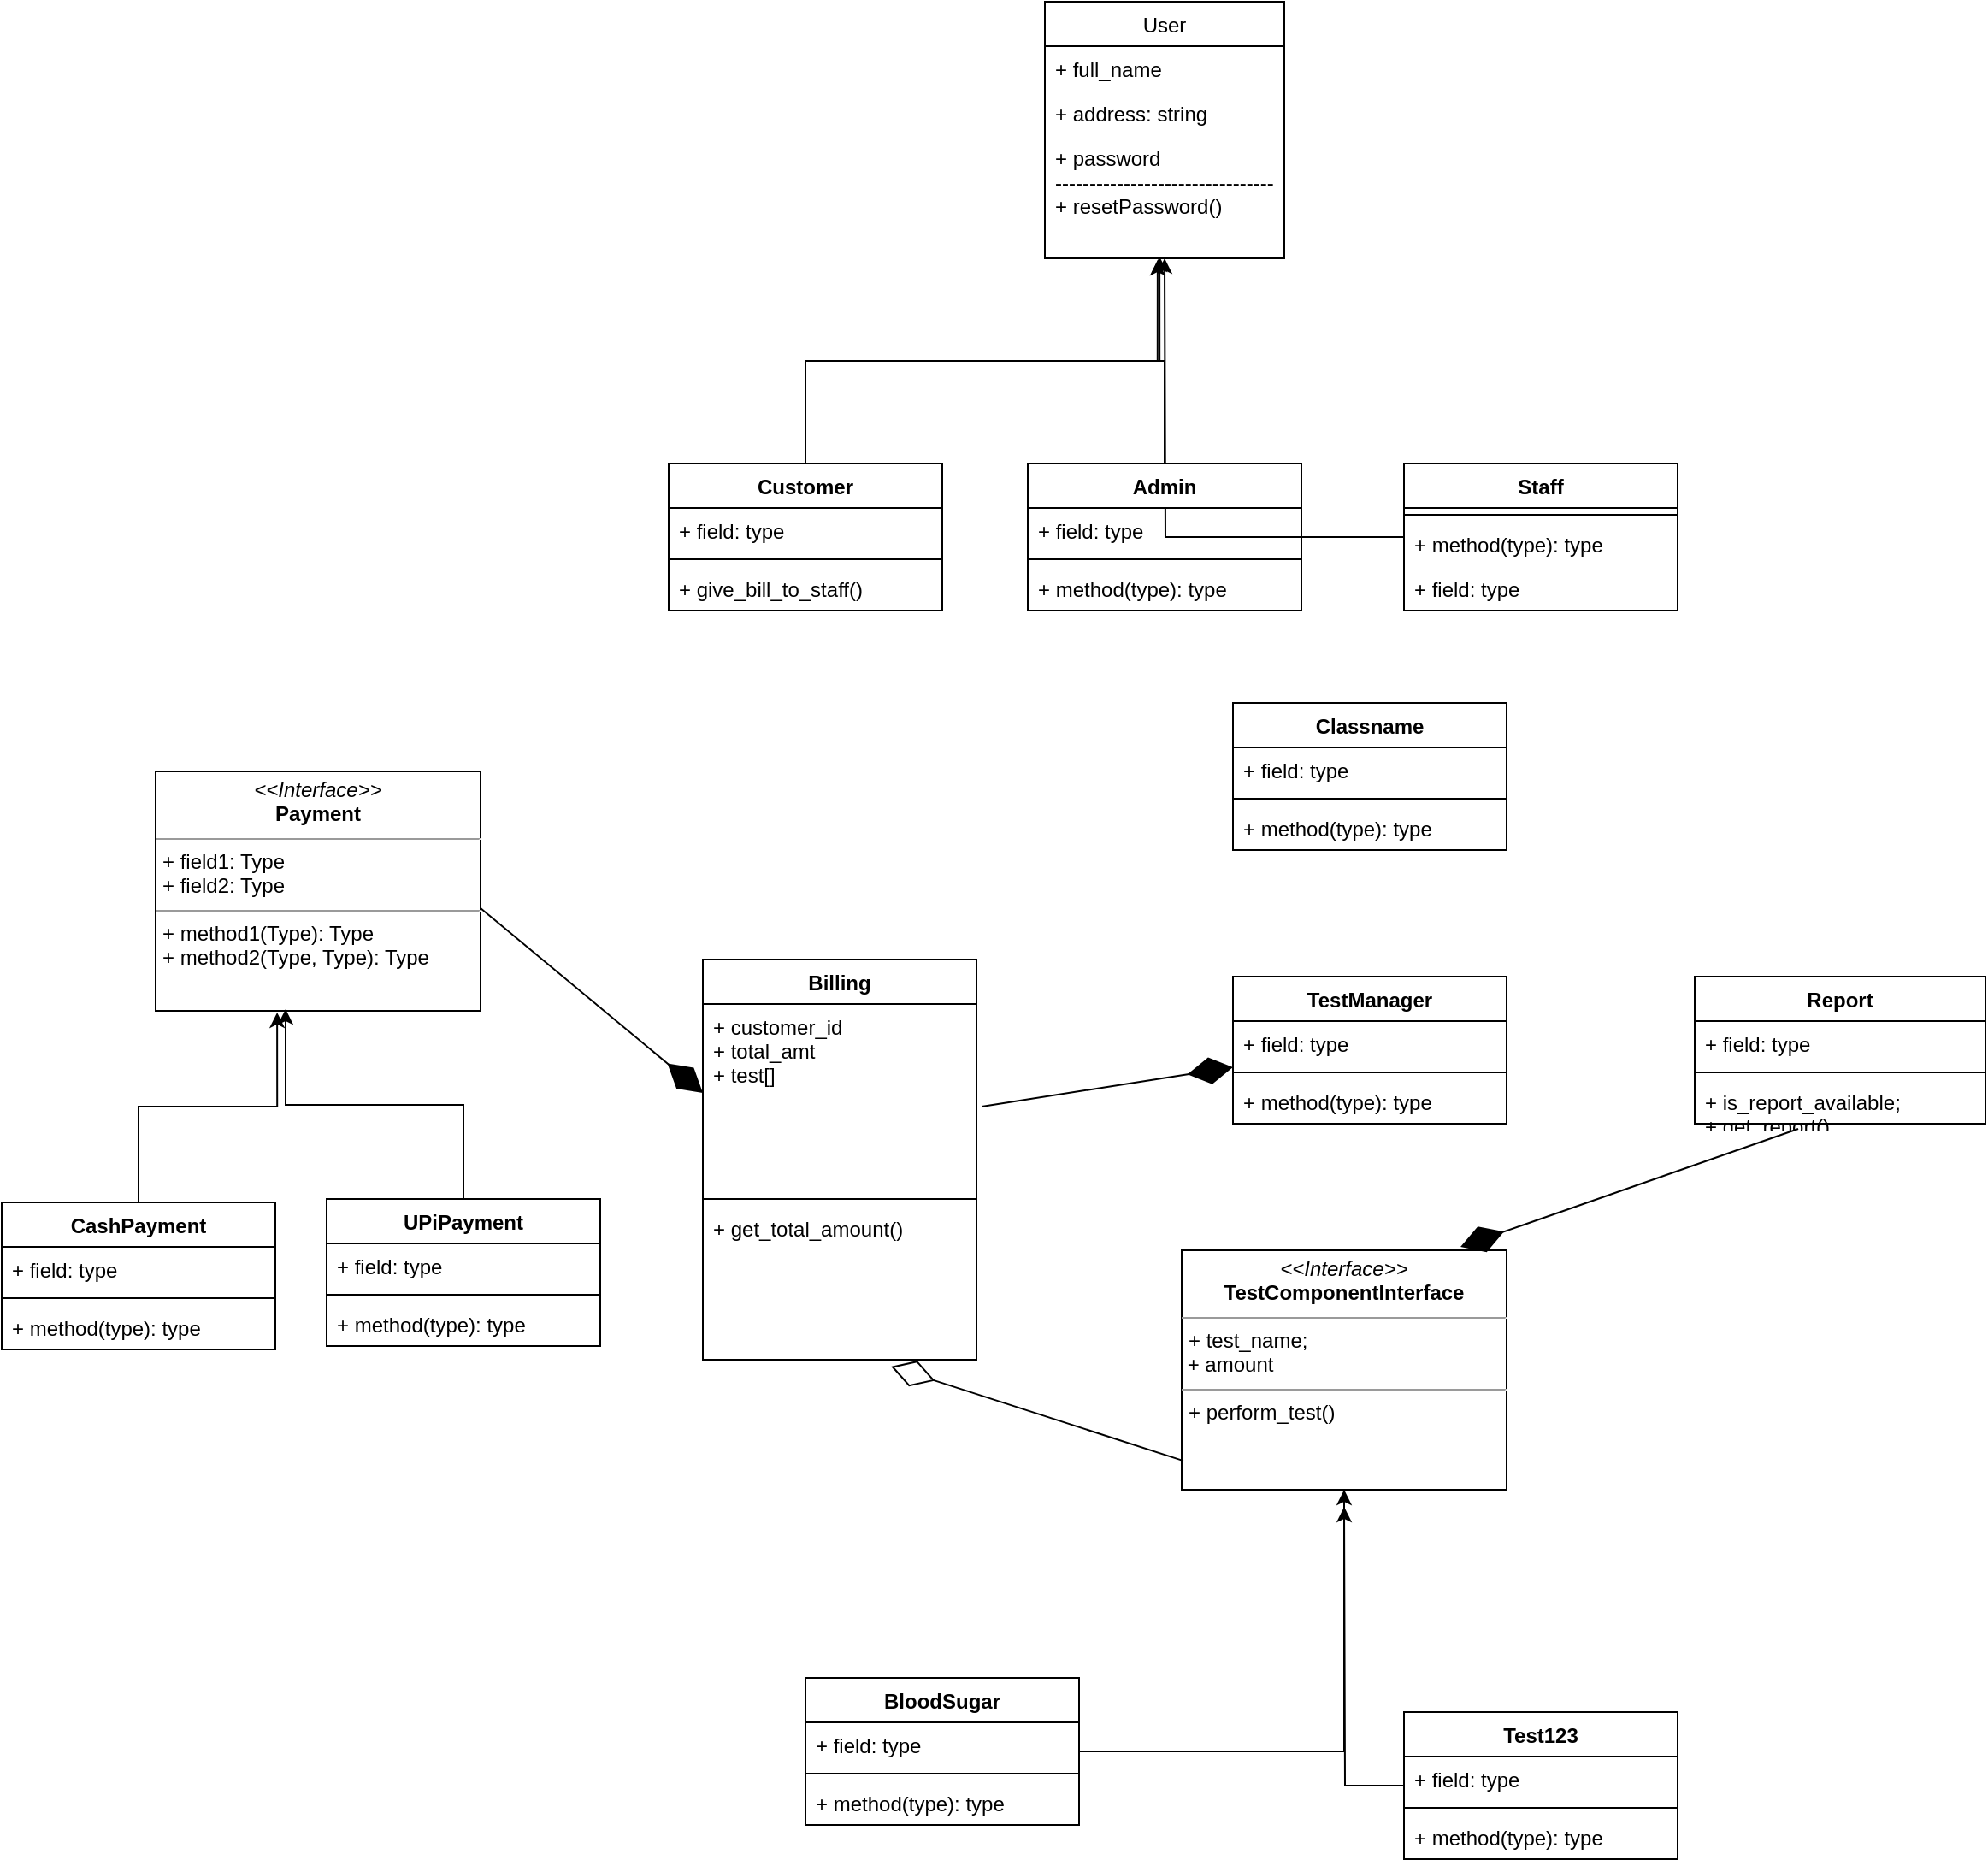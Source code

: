 <mxfile version="13.7.3" type="github"><diagram id="C5RBs43oDa-KdzZeNtuy" name="Page-1"><mxGraphModel dx="2902" dy="1598" grid="1" gridSize="10" guides="1" tooltips="1" connect="1" arrows="1" fold="1" page="1" pageScale="1" pageWidth="827" pageHeight="1169" math="0" shadow="0"><root><mxCell id="WIyWlLk6GJQsqaUBKTNV-0"/><mxCell id="WIyWlLk6GJQsqaUBKTNV-1" parent="WIyWlLk6GJQsqaUBKTNV-0"/><mxCell id="D2DmkI0IMiMx7eD6b_ZO-0" value="User" style="swimlane;fontStyle=0;childLayout=stackLayout;horizontal=1;startSize=26;fillColor=none;horizontalStack=0;resizeParent=1;resizeParentMax=0;resizeLast=0;collapsible=1;marginBottom=0;" vertex="1" parent="WIyWlLk6GJQsqaUBKTNV-1"><mxGeometry x="360" y="30" width="140" height="150" as="geometry"/></mxCell><mxCell id="D2DmkI0IMiMx7eD6b_ZO-1" value="+ full_name" style="text;strokeColor=none;fillColor=none;align=left;verticalAlign=top;spacingLeft=4;spacingRight=4;overflow=hidden;rotatable=0;points=[[0,0.5],[1,0.5]];portConstraint=eastwest;" vertex="1" parent="D2DmkI0IMiMx7eD6b_ZO-0"><mxGeometry y="26" width="140" height="26" as="geometry"/></mxCell><mxCell id="D2DmkI0IMiMx7eD6b_ZO-2" value="+ address: string" style="text;strokeColor=none;fillColor=none;align=left;verticalAlign=top;spacingLeft=4;spacingRight=4;overflow=hidden;rotatable=0;points=[[0,0.5],[1,0.5]];portConstraint=eastwest;" vertex="1" parent="D2DmkI0IMiMx7eD6b_ZO-0"><mxGeometry y="52" width="140" height="26" as="geometry"/></mxCell><mxCell id="D2DmkI0IMiMx7eD6b_ZO-3" value="+ password&#xa;--------------------------------&#xa;+ resetPassword()" style="text;strokeColor=none;fillColor=none;align=left;verticalAlign=top;spacingLeft=4;spacingRight=4;overflow=hidden;rotatable=0;points=[[0,0.5],[1,0.5]];portConstraint=eastwest;" vertex="1" parent="D2DmkI0IMiMx7eD6b_ZO-0"><mxGeometry y="78" width="140" height="72" as="geometry"/></mxCell><mxCell id="D2DmkI0IMiMx7eD6b_ZO-16" style="edgeStyle=orthogonalEdgeStyle;rounded=0;orthogonalLoop=1;jettySize=auto;html=1;entryX=0.479;entryY=0.986;entryDx=0;entryDy=0;entryPerimeter=0;" edge="1" parent="WIyWlLk6GJQsqaUBKTNV-1" source="D2DmkI0IMiMx7eD6b_ZO-4" target="D2DmkI0IMiMx7eD6b_ZO-3"><mxGeometry relative="1" as="geometry"/></mxCell><mxCell id="D2DmkI0IMiMx7eD6b_ZO-18" style="edgeStyle=orthogonalEdgeStyle;rounded=0;orthogonalLoop=1;jettySize=auto;html=1;" edge="1" parent="WIyWlLk6GJQsqaUBKTNV-1" source="D2DmkI0IMiMx7eD6b_ZO-12"><mxGeometry relative="1" as="geometry"><mxPoint x="430" y="180" as="targetPoint"/></mxGeometry></mxCell><mxCell id="D2DmkI0IMiMx7eD6b_ZO-17" style="edgeStyle=orthogonalEdgeStyle;rounded=0;orthogonalLoop=1;jettySize=auto;html=1;entryX=0.471;entryY=1.014;entryDx=0;entryDy=0;entryPerimeter=0;" edge="1" parent="WIyWlLk6GJQsqaUBKTNV-1" source="D2DmkI0IMiMx7eD6b_ZO-8" target="D2DmkI0IMiMx7eD6b_ZO-3"><mxGeometry relative="1" as="geometry"/></mxCell><mxCell id="D2DmkI0IMiMx7eD6b_ZO-8" value="Admin" style="swimlane;fontStyle=1;align=center;verticalAlign=top;childLayout=stackLayout;horizontal=1;startSize=26;horizontalStack=0;resizeParent=1;resizeParentMax=0;resizeLast=0;collapsible=1;marginBottom=0;" vertex="1" parent="WIyWlLk6GJQsqaUBKTNV-1"><mxGeometry x="350" y="300" width="160" height="86" as="geometry"/></mxCell><mxCell id="D2DmkI0IMiMx7eD6b_ZO-9" value="+ field: type" style="text;strokeColor=none;fillColor=none;align=left;verticalAlign=top;spacingLeft=4;spacingRight=4;overflow=hidden;rotatable=0;points=[[0,0.5],[1,0.5]];portConstraint=eastwest;" vertex="1" parent="D2DmkI0IMiMx7eD6b_ZO-8"><mxGeometry y="26" width="160" height="26" as="geometry"/></mxCell><mxCell id="D2DmkI0IMiMx7eD6b_ZO-10" value="" style="line;strokeWidth=1;fillColor=none;align=left;verticalAlign=middle;spacingTop=-1;spacingLeft=3;spacingRight=3;rotatable=0;labelPosition=right;points=[];portConstraint=eastwest;" vertex="1" parent="D2DmkI0IMiMx7eD6b_ZO-8"><mxGeometry y="52" width="160" height="8" as="geometry"/></mxCell><mxCell id="D2DmkI0IMiMx7eD6b_ZO-11" value="+ method(type): type" style="text;strokeColor=none;fillColor=none;align=left;verticalAlign=top;spacingLeft=4;spacingRight=4;overflow=hidden;rotatable=0;points=[[0,0.5],[1,0.5]];portConstraint=eastwest;" vertex="1" parent="D2DmkI0IMiMx7eD6b_ZO-8"><mxGeometry y="60" width="160" height="26" as="geometry"/></mxCell><mxCell id="D2DmkI0IMiMx7eD6b_ZO-4" value="Customer" style="swimlane;fontStyle=1;align=center;verticalAlign=top;childLayout=stackLayout;horizontal=1;startSize=26;horizontalStack=0;resizeParent=1;resizeParentMax=0;resizeLast=0;collapsible=1;marginBottom=0;" vertex="1" parent="WIyWlLk6GJQsqaUBKTNV-1"><mxGeometry x="140" y="300" width="160" height="86" as="geometry"/></mxCell><mxCell id="D2DmkI0IMiMx7eD6b_ZO-5" value="+ field: type" style="text;strokeColor=none;fillColor=none;align=left;verticalAlign=top;spacingLeft=4;spacingRight=4;overflow=hidden;rotatable=0;points=[[0,0.5],[1,0.5]];portConstraint=eastwest;" vertex="1" parent="D2DmkI0IMiMx7eD6b_ZO-4"><mxGeometry y="26" width="160" height="26" as="geometry"/></mxCell><mxCell id="D2DmkI0IMiMx7eD6b_ZO-6" value="" style="line;strokeWidth=1;fillColor=none;align=left;verticalAlign=middle;spacingTop=-1;spacingLeft=3;spacingRight=3;rotatable=0;labelPosition=right;points=[];portConstraint=eastwest;" vertex="1" parent="D2DmkI0IMiMx7eD6b_ZO-4"><mxGeometry y="52" width="160" height="8" as="geometry"/></mxCell><mxCell id="D2DmkI0IMiMx7eD6b_ZO-7" value="+ give_bill_to_staff()" style="text;strokeColor=none;fillColor=none;align=left;verticalAlign=top;spacingLeft=4;spacingRight=4;overflow=hidden;rotatable=0;points=[[0,0.5],[1,0.5]];portConstraint=eastwest;" vertex="1" parent="D2DmkI0IMiMx7eD6b_ZO-4"><mxGeometry y="60" width="160" height="26" as="geometry"/></mxCell><mxCell id="D2DmkI0IMiMx7eD6b_ZO-12" value="Staff" style="swimlane;fontStyle=1;align=center;verticalAlign=top;childLayout=stackLayout;horizontal=1;startSize=26;horizontalStack=0;resizeParent=1;resizeParentMax=0;resizeLast=0;collapsible=1;marginBottom=0;" vertex="1" parent="WIyWlLk6GJQsqaUBKTNV-1"><mxGeometry x="570" y="300" width="160" height="86" as="geometry"/></mxCell><mxCell id="D2DmkI0IMiMx7eD6b_ZO-14" value="" style="line;strokeWidth=1;fillColor=none;align=left;verticalAlign=middle;spacingTop=-1;spacingLeft=3;spacingRight=3;rotatable=0;labelPosition=right;points=[];portConstraint=eastwest;" vertex="1" parent="D2DmkI0IMiMx7eD6b_ZO-12"><mxGeometry y="26" width="160" height="8" as="geometry"/></mxCell><mxCell id="D2DmkI0IMiMx7eD6b_ZO-15" value="+ method(type): type" style="text;strokeColor=none;fillColor=none;align=left;verticalAlign=top;spacingLeft=4;spacingRight=4;overflow=hidden;rotatable=0;points=[[0,0.5],[1,0.5]];portConstraint=eastwest;" vertex="1" parent="D2DmkI0IMiMx7eD6b_ZO-12"><mxGeometry y="34" width="160" height="26" as="geometry"/></mxCell><mxCell id="D2DmkI0IMiMx7eD6b_ZO-13" value="+ field: type" style="text;strokeColor=none;fillColor=none;align=left;verticalAlign=top;spacingLeft=4;spacingRight=4;overflow=hidden;rotatable=0;points=[[0,0.5],[1,0.5]];portConstraint=eastwest;" vertex="1" parent="D2DmkI0IMiMx7eD6b_ZO-12"><mxGeometry y="60" width="160" height="26" as="geometry"/></mxCell><mxCell id="D2DmkI0IMiMx7eD6b_ZO-27" value="&lt;p style=&quot;margin: 0px ; margin-top: 4px ; text-align: center&quot;&gt;&lt;i&gt;&amp;lt;&amp;lt;Interface&amp;gt;&amp;gt;&lt;/i&gt;&lt;br&gt;&lt;b&gt;Payment&lt;/b&gt;&lt;/p&gt;&lt;hr size=&quot;1&quot;&gt;&lt;p style=&quot;margin: 0px ; margin-left: 4px&quot;&gt;+ field1: Type&lt;br&gt;+ field2: Type&lt;/p&gt;&lt;hr size=&quot;1&quot;&gt;&lt;p style=&quot;margin: 0px ; margin-left: 4px&quot;&gt;+ method1(Type): Type&lt;br&gt;+ method2(Type, Type): Type&lt;/p&gt;" style="verticalAlign=top;align=left;overflow=fill;fontSize=12;fontFamily=Helvetica;html=1;" vertex="1" parent="WIyWlLk6GJQsqaUBKTNV-1"><mxGeometry x="-160" y="480" width="190" height="140" as="geometry"/></mxCell><mxCell id="D2DmkI0IMiMx7eD6b_ZO-28" value="" style="endArrow=diamondThin;endFill=1;endSize=24;html=1;entryX=0;entryY=0.5;entryDx=0;entryDy=0;" edge="1" parent="WIyWlLk6GJQsqaUBKTNV-1" target="D2DmkI0IMiMx7eD6b_ZO-29"><mxGeometry width="160" relative="1" as="geometry"><mxPoint x="30" y="560" as="sourcePoint"/><mxPoint x="170" y="560" as="targetPoint"/></mxGeometry></mxCell><mxCell id="D2DmkI0IMiMx7eD6b_ZO-38" style="edgeStyle=orthogonalEdgeStyle;rounded=0;orthogonalLoop=1;jettySize=auto;html=1;entryX=0.374;entryY=1.007;entryDx=0;entryDy=0;entryPerimeter=0;" edge="1" parent="WIyWlLk6GJQsqaUBKTNV-1" source="D2DmkI0IMiMx7eD6b_ZO-30" target="D2DmkI0IMiMx7eD6b_ZO-27"><mxGeometry relative="1" as="geometry"/></mxCell><mxCell id="D2DmkI0IMiMx7eD6b_ZO-39" style="edgeStyle=orthogonalEdgeStyle;rounded=0;orthogonalLoop=1;jettySize=auto;html=1;entryX=0.4;entryY=0.993;entryDx=0;entryDy=0;entryPerimeter=0;" edge="1" parent="WIyWlLk6GJQsqaUBKTNV-1" source="D2DmkI0IMiMx7eD6b_ZO-34" target="D2DmkI0IMiMx7eD6b_ZO-27"><mxGeometry relative="1" as="geometry"/></mxCell><mxCell id="D2DmkI0IMiMx7eD6b_ZO-30" value="CashPayment" style="swimlane;fontStyle=1;align=center;verticalAlign=top;childLayout=stackLayout;horizontal=1;startSize=26;horizontalStack=0;resizeParent=1;resizeParentMax=0;resizeLast=0;collapsible=1;marginBottom=0;" vertex="1" parent="WIyWlLk6GJQsqaUBKTNV-1"><mxGeometry x="-250" y="732" width="160" height="86" as="geometry"/></mxCell><mxCell id="D2DmkI0IMiMx7eD6b_ZO-31" value="+ field: type" style="text;strokeColor=none;fillColor=none;align=left;verticalAlign=top;spacingLeft=4;spacingRight=4;overflow=hidden;rotatable=0;points=[[0,0.5],[1,0.5]];portConstraint=eastwest;" vertex="1" parent="D2DmkI0IMiMx7eD6b_ZO-30"><mxGeometry y="26" width="160" height="26" as="geometry"/></mxCell><mxCell id="D2DmkI0IMiMx7eD6b_ZO-32" value="" style="line;strokeWidth=1;fillColor=none;align=left;verticalAlign=middle;spacingTop=-1;spacingLeft=3;spacingRight=3;rotatable=0;labelPosition=right;points=[];portConstraint=eastwest;" vertex="1" parent="D2DmkI0IMiMx7eD6b_ZO-30"><mxGeometry y="52" width="160" height="8" as="geometry"/></mxCell><mxCell id="D2DmkI0IMiMx7eD6b_ZO-33" value="+ method(type): type" style="text;strokeColor=none;fillColor=none;align=left;verticalAlign=top;spacingLeft=4;spacingRight=4;overflow=hidden;rotatable=0;points=[[0,0.5],[1,0.5]];portConstraint=eastwest;" vertex="1" parent="D2DmkI0IMiMx7eD6b_ZO-30"><mxGeometry y="60" width="160" height="26" as="geometry"/></mxCell><mxCell id="D2DmkI0IMiMx7eD6b_ZO-34" value="UPiPayment" style="swimlane;fontStyle=1;align=center;verticalAlign=top;childLayout=stackLayout;horizontal=1;startSize=26;horizontalStack=0;resizeParent=1;resizeParentMax=0;resizeLast=0;collapsible=1;marginBottom=0;" vertex="1" parent="WIyWlLk6GJQsqaUBKTNV-1"><mxGeometry x="-60" y="730" width="160" height="86" as="geometry"/></mxCell><mxCell id="D2DmkI0IMiMx7eD6b_ZO-35" value="+ field: type" style="text;strokeColor=none;fillColor=none;align=left;verticalAlign=top;spacingLeft=4;spacingRight=4;overflow=hidden;rotatable=0;points=[[0,0.5],[1,0.5]];portConstraint=eastwest;" vertex="1" parent="D2DmkI0IMiMx7eD6b_ZO-34"><mxGeometry y="26" width="160" height="26" as="geometry"/></mxCell><mxCell id="D2DmkI0IMiMx7eD6b_ZO-36" value="" style="line;strokeWidth=1;fillColor=none;align=left;verticalAlign=middle;spacingTop=-1;spacingLeft=3;spacingRight=3;rotatable=0;labelPosition=right;points=[];portConstraint=eastwest;" vertex="1" parent="D2DmkI0IMiMx7eD6b_ZO-34"><mxGeometry y="52" width="160" height="8" as="geometry"/></mxCell><mxCell id="D2DmkI0IMiMx7eD6b_ZO-37" value="+ method(type): type" style="text;strokeColor=none;fillColor=none;align=left;verticalAlign=top;spacingLeft=4;spacingRight=4;overflow=hidden;rotatable=0;points=[[0,0.5],[1,0.5]];portConstraint=eastwest;" vertex="1" parent="D2DmkI0IMiMx7eD6b_ZO-34"><mxGeometry y="60" width="160" height="26" as="geometry"/></mxCell><mxCell id="D2DmkI0IMiMx7eD6b_ZO-23" value="Billing" style="swimlane;fontStyle=1;align=center;verticalAlign=top;childLayout=stackLayout;horizontal=1;startSize=26;horizontalStack=0;resizeParent=1;resizeParentMax=0;resizeLast=0;collapsible=1;marginBottom=0;" vertex="1" parent="WIyWlLk6GJQsqaUBKTNV-1"><mxGeometry x="160" y="590" width="160" height="234" as="geometry"/></mxCell><mxCell id="D2DmkI0IMiMx7eD6b_ZO-29" value="+ customer_id&#xa;+ total_amt&#xa;+ test[]&#xa; &#xa;" style="text;strokeColor=none;fillColor=none;align=left;verticalAlign=top;spacingLeft=4;spacingRight=4;overflow=hidden;rotatable=0;points=[[0,0.5],[1,0.5]];portConstraint=eastwest;" vertex="1" parent="D2DmkI0IMiMx7eD6b_ZO-23"><mxGeometry y="26" width="160" height="104" as="geometry"/></mxCell><mxCell id="D2DmkI0IMiMx7eD6b_ZO-24" value="&#xa;&#xa;" style="text;strokeColor=none;fillColor=none;align=left;verticalAlign=top;spacingLeft=4;spacingRight=4;overflow=hidden;rotatable=0;points=[[0,0.5],[1,0.5]];portConstraint=eastwest;" vertex="1" parent="D2DmkI0IMiMx7eD6b_ZO-23"><mxGeometry y="130" width="160" height="6" as="geometry"/></mxCell><mxCell id="D2DmkI0IMiMx7eD6b_ZO-25" value="" style="line;strokeWidth=1;fillColor=none;align=left;verticalAlign=middle;spacingTop=-1;spacingLeft=3;spacingRight=3;rotatable=0;labelPosition=right;points=[];portConstraint=eastwest;" vertex="1" parent="D2DmkI0IMiMx7eD6b_ZO-23"><mxGeometry y="136" width="160" height="8" as="geometry"/></mxCell><mxCell id="D2DmkI0IMiMx7eD6b_ZO-26" value="+ get_total_amount()&#xa;" style="text;strokeColor=none;fillColor=none;align=left;verticalAlign=top;spacingLeft=4;spacingRight=4;overflow=hidden;rotatable=0;points=[[0,0.5],[1,0.5]];portConstraint=eastwest;" vertex="1" parent="D2DmkI0IMiMx7eD6b_ZO-23"><mxGeometry y="144" width="160" height="90" as="geometry"/></mxCell><mxCell id="D2DmkI0IMiMx7eD6b_ZO-45" value="" style="endArrow=diamondThin;endFill=1;endSize=24;html=1;entryX=0;entryY=1.038;entryDx=0;entryDy=0;entryPerimeter=0;exitX=1.019;exitY=0.577;exitDx=0;exitDy=0;exitPerimeter=0;" edge="1" parent="WIyWlLk6GJQsqaUBKTNV-1" source="D2DmkI0IMiMx7eD6b_ZO-29" target="D2DmkI0IMiMx7eD6b_ZO-42"><mxGeometry width="160" relative="1" as="geometry"><mxPoint x="340" y="610" as="sourcePoint"/><mxPoint x="470" y="718" as="targetPoint"/></mxGeometry></mxCell><mxCell id="D2DmkI0IMiMx7eD6b_ZO-41" value="TestManager" style="swimlane;fontStyle=1;align=center;verticalAlign=top;childLayout=stackLayout;horizontal=1;startSize=26;horizontalStack=0;resizeParent=1;resizeParentMax=0;resizeLast=0;collapsible=1;marginBottom=0;" vertex="1" parent="WIyWlLk6GJQsqaUBKTNV-1"><mxGeometry x="470" y="600" width="160" height="86" as="geometry"/></mxCell><mxCell id="D2DmkI0IMiMx7eD6b_ZO-42" value="+ field: type" style="text;strokeColor=none;fillColor=none;align=left;verticalAlign=top;spacingLeft=4;spacingRight=4;overflow=hidden;rotatable=0;points=[[0,0.5],[1,0.5]];portConstraint=eastwest;" vertex="1" parent="D2DmkI0IMiMx7eD6b_ZO-41"><mxGeometry y="26" width="160" height="26" as="geometry"/></mxCell><mxCell id="D2DmkI0IMiMx7eD6b_ZO-43" value="" style="line;strokeWidth=1;fillColor=none;align=left;verticalAlign=middle;spacingTop=-1;spacingLeft=3;spacingRight=3;rotatable=0;labelPosition=right;points=[];portConstraint=eastwest;" vertex="1" parent="D2DmkI0IMiMx7eD6b_ZO-41"><mxGeometry y="52" width="160" height="8" as="geometry"/></mxCell><mxCell id="D2DmkI0IMiMx7eD6b_ZO-44" value="+ method(type): type" style="text;strokeColor=none;fillColor=none;align=left;verticalAlign=top;spacingLeft=4;spacingRight=4;overflow=hidden;rotatable=0;points=[[0,0.5],[1,0.5]];portConstraint=eastwest;" vertex="1" parent="D2DmkI0IMiMx7eD6b_ZO-41"><mxGeometry y="60" width="160" height="26" as="geometry"/></mxCell><mxCell id="D2DmkI0IMiMx7eD6b_ZO-46" value="&lt;p style=&quot;margin: 0px ; margin-top: 4px ; text-align: center&quot;&gt;&lt;i&gt;&amp;lt;&amp;lt;Interface&amp;gt;&amp;gt;&lt;/i&gt;&lt;br&gt;&lt;b&gt;TestComponentInterface&lt;/b&gt;&lt;/p&gt;&lt;hr size=&quot;1&quot;&gt;&lt;p style=&quot;margin: 0px ; margin-left: 4px&quot;&gt;+ test_name;&lt;/p&gt;&amp;nbsp;+ amount&lt;br style=&quot;padding: 0px ; margin: 0px&quot;&gt;&lt;hr size=&quot;1&quot;&gt;&lt;p style=&quot;margin: 0px ; margin-left: 4px&quot;&gt;+ perform_test()&lt;/p&gt;" style="verticalAlign=top;align=left;overflow=fill;fontSize=12;fontFamily=Helvetica;html=1;" vertex="1" parent="WIyWlLk6GJQsqaUBKTNV-1"><mxGeometry x="440" y="760" width="190" height="140" as="geometry"/></mxCell><mxCell id="D2DmkI0IMiMx7eD6b_ZO-57" style="edgeStyle=orthogonalEdgeStyle;rounded=0;orthogonalLoop=1;jettySize=auto;html=1;entryX=0.5;entryY=1;entryDx=0;entryDy=0;" edge="1" parent="WIyWlLk6GJQsqaUBKTNV-1" source="D2DmkI0IMiMx7eD6b_ZO-51" target="D2DmkI0IMiMx7eD6b_ZO-46"><mxGeometry relative="1" as="geometry"/></mxCell><mxCell id="D2DmkI0IMiMx7eD6b_ZO-51" value="BloodSugar" style="swimlane;fontStyle=1;align=center;verticalAlign=top;childLayout=stackLayout;horizontal=1;startSize=26;horizontalStack=0;resizeParent=1;resizeParentMax=0;resizeLast=0;collapsible=1;marginBottom=0;" vertex="1" parent="WIyWlLk6GJQsqaUBKTNV-1"><mxGeometry x="220" y="1010" width="160" height="86" as="geometry"/></mxCell><mxCell id="D2DmkI0IMiMx7eD6b_ZO-52" value="+ field: type" style="text;strokeColor=none;fillColor=none;align=left;verticalAlign=top;spacingLeft=4;spacingRight=4;overflow=hidden;rotatable=0;points=[[0,0.5],[1,0.5]];portConstraint=eastwest;" vertex="1" parent="D2DmkI0IMiMx7eD6b_ZO-51"><mxGeometry y="26" width="160" height="26" as="geometry"/></mxCell><mxCell id="D2DmkI0IMiMx7eD6b_ZO-53" value="" style="line;strokeWidth=1;fillColor=none;align=left;verticalAlign=middle;spacingTop=-1;spacingLeft=3;spacingRight=3;rotatable=0;labelPosition=right;points=[];portConstraint=eastwest;" vertex="1" parent="D2DmkI0IMiMx7eD6b_ZO-51"><mxGeometry y="52" width="160" height="8" as="geometry"/></mxCell><mxCell id="D2DmkI0IMiMx7eD6b_ZO-54" value="+ method(type): type" style="text;strokeColor=none;fillColor=none;align=left;verticalAlign=top;spacingLeft=4;spacingRight=4;overflow=hidden;rotatable=0;points=[[0,0.5],[1,0.5]];portConstraint=eastwest;" vertex="1" parent="D2DmkI0IMiMx7eD6b_ZO-51"><mxGeometry y="60" width="160" height="26" as="geometry"/></mxCell><mxCell id="D2DmkI0IMiMx7eD6b_ZO-56" style="edgeStyle=orthogonalEdgeStyle;rounded=0;orthogonalLoop=1;jettySize=auto;html=1;" edge="1" parent="WIyWlLk6GJQsqaUBKTNV-1" source="D2DmkI0IMiMx7eD6b_ZO-47"><mxGeometry relative="1" as="geometry"><mxPoint x="535" y="910" as="targetPoint"/></mxGeometry></mxCell><mxCell id="D2DmkI0IMiMx7eD6b_ZO-55" value="" style="endArrow=diamondThin;endFill=0;endSize=24;html=1;entryX=0.688;entryY=1.044;entryDx=0;entryDy=0;entryPerimeter=0;exitX=0.005;exitY=0.879;exitDx=0;exitDy=0;exitPerimeter=0;" edge="1" parent="WIyWlLk6GJQsqaUBKTNV-1" source="D2DmkI0IMiMx7eD6b_ZO-46" target="D2DmkI0IMiMx7eD6b_ZO-26"><mxGeometry width="160" relative="1" as="geometry"><mxPoint x="430" y="880" as="sourcePoint"/><mxPoint x="310" y="910" as="targetPoint"/></mxGeometry></mxCell><mxCell id="D2DmkI0IMiMx7eD6b_ZO-47" value="Test123" style="swimlane;fontStyle=1;align=center;verticalAlign=top;childLayout=stackLayout;horizontal=1;startSize=26;horizontalStack=0;resizeParent=1;resizeParentMax=0;resizeLast=0;collapsible=1;marginBottom=0;" vertex="1" parent="WIyWlLk6GJQsqaUBKTNV-1"><mxGeometry x="570" y="1030" width="160" height="86" as="geometry"/></mxCell><mxCell id="D2DmkI0IMiMx7eD6b_ZO-48" value="+ field: type" style="text;strokeColor=none;fillColor=none;align=left;verticalAlign=top;spacingLeft=4;spacingRight=4;overflow=hidden;rotatable=0;points=[[0,0.5],[1,0.5]];portConstraint=eastwest;" vertex="1" parent="D2DmkI0IMiMx7eD6b_ZO-47"><mxGeometry y="26" width="160" height="26" as="geometry"/></mxCell><mxCell id="D2DmkI0IMiMx7eD6b_ZO-49" value="" style="line;strokeWidth=1;fillColor=none;align=left;verticalAlign=middle;spacingTop=-1;spacingLeft=3;spacingRight=3;rotatable=0;labelPosition=right;points=[];portConstraint=eastwest;" vertex="1" parent="D2DmkI0IMiMx7eD6b_ZO-47"><mxGeometry y="52" width="160" height="8" as="geometry"/></mxCell><mxCell id="D2DmkI0IMiMx7eD6b_ZO-50" value="+ method(type): type" style="text;strokeColor=none;fillColor=none;align=left;verticalAlign=top;spacingLeft=4;spacingRight=4;overflow=hidden;rotatable=0;points=[[0,0.5],[1,0.5]];portConstraint=eastwest;" vertex="1" parent="D2DmkI0IMiMx7eD6b_ZO-47"><mxGeometry y="60" width="160" height="26" as="geometry"/></mxCell><mxCell id="D2DmkI0IMiMx7eD6b_ZO-19" value="Classname" style="swimlane;fontStyle=1;align=center;verticalAlign=top;childLayout=stackLayout;horizontal=1;startSize=26;horizontalStack=0;resizeParent=1;resizeParentMax=0;resizeLast=0;collapsible=1;marginBottom=0;" vertex="1" parent="WIyWlLk6GJQsqaUBKTNV-1"><mxGeometry x="470" y="440" width="160" height="86" as="geometry"/></mxCell><mxCell id="D2DmkI0IMiMx7eD6b_ZO-20" value="+ field: type" style="text;strokeColor=none;fillColor=none;align=left;verticalAlign=top;spacingLeft=4;spacingRight=4;overflow=hidden;rotatable=0;points=[[0,0.5],[1,0.5]];portConstraint=eastwest;" vertex="1" parent="D2DmkI0IMiMx7eD6b_ZO-19"><mxGeometry y="26" width="160" height="26" as="geometry"/></mxCell><mxCell id="D2DmkI0IMiMx7eD6b_ZO-21" value="" style="line;strokeWidth=1;fillColor=none;align=left;verticalAlign=middle;spacingTop=-1;spacingLeft=3;spacingRight=3;rotatable=0;labelPosition=right;points=[];portConstraint=eastwest;" vertex="1" parent="D2DmkI0IMiMx7eD6b_ZO-19"><mxGeometry y="52" width="160" height="8" as="geometry"/></mxCell><mxCell id="D2DmkI0IMiMx7eD6b_ZO-22" value="+ method(type): type" style="text;strokeColor=none;fillColor=none;align=left;verticalAlign=top;spacingLeft=4;spacingRight=4;overflow=hidden;rotatable=0;points=[[0,0.5],[1,0.5]];portConstraint=eastwest;" vertex="1" parent="D2DmkI0IMiMx7eD6b_ZO-19"><mxGeometry y="60" width="160" height="26" as="geometry"/></mxCell><mxCell id="D2DmkI0IMiMx7eD6b_ZO-59" value="Report" style="swimlane;fontStyle=1;align=center;verticalAlign=top;childLayout=stackLayout;horizontal=1;startSize=26;horizontalStack=0;resizeParent=1;resizeParentMax=0;resizeLast=0;collapsible=1;marginBottom=0;" vertex="1" parent="WIyWlLk6GJQsqaUBKTNV-1"><mxGeometry x="740" y="600" width="170" height="86" as="geometry"/></mxCell><mxCell id="D2DmkI0IMiMx7eD6b_ZO-60" value="+ field: type" style="text;strokeColor=none;fillColor=none;align=left;verticalAlign=top;spacingLeft=4;spacingRight=4;overflow=hidden;rotatable=0;points=[[0,0.5],[1,0.5]];portConstraint=eastwest;" vertex="1" parent="D2DmkI0IMiMx7eD6b_ZO-59"><mxGeometry y="26" width="170" height="26" as="geometry"/></mxCell><mxCell id="D2DmkI0IMiMx7eD6b_ZO-61" value="" style="line;strokeWidth=1;fillColor=none;align=left;verticalAlign=middle;spacingTop=-1;spacingLeft=3;spacingRight=3;rotatable=0;labelPosition=right;points=[];portConstraint=eastwest;" vertex="1" parent="D2DmkI0IMiMx7eD6b_ZO-59"><mxGeometry y="52" width="170" height="8" as="geometry"/></mxCell><mxCell id="D2DmkI0IMiMx7eD6b_ZO-62" value="+ is_report_available;&#xa;+ get_report()" style="text;strokeColor=none;fillColor=none;align=left;verticalAlign=top;spacingLeft=4;spacingRight=4;overflow=hidden;rotatable=0;points=[[0,0.5],[1,0.5]];portConstraint=eastwest;" vertex="1" parent="D2DmkI0IMiMx7eD6b_ZO-59"><mxGeometry y="60" width="170" height="26" as="geometry"/></mxCell><mxCell id="D2DmkI0IMiMx7eD6b_ZO-64" value="" style="endArrow=diamondThin;endFill=1;endSize=24;html=1;entryX=0.858;entryY=-0.014;entryDx=0;entryDy=0;entryPerimeter=0;exitX=0.356;exitY=1.115;exitDx=0;exitDy=0;exitPerimeter=0;" edge="1" parent="WIyWlLk6GJQsqaUBKTNV-1" source="D2DmkI0IMiMx7eD6b_ZO-62" target="D2DmkI0IMiMx7eD6b_ZO-46"><mxGeometry width="160" relative="1" as="geometry"><mxPoint x="343.04" y="696.008" as="sourcePoint"/><mxPoint x="490" y="672.988" as="targetPoint"/></mxGeometry></mxCell></root></mxGraphModel></diagram></mxfile>